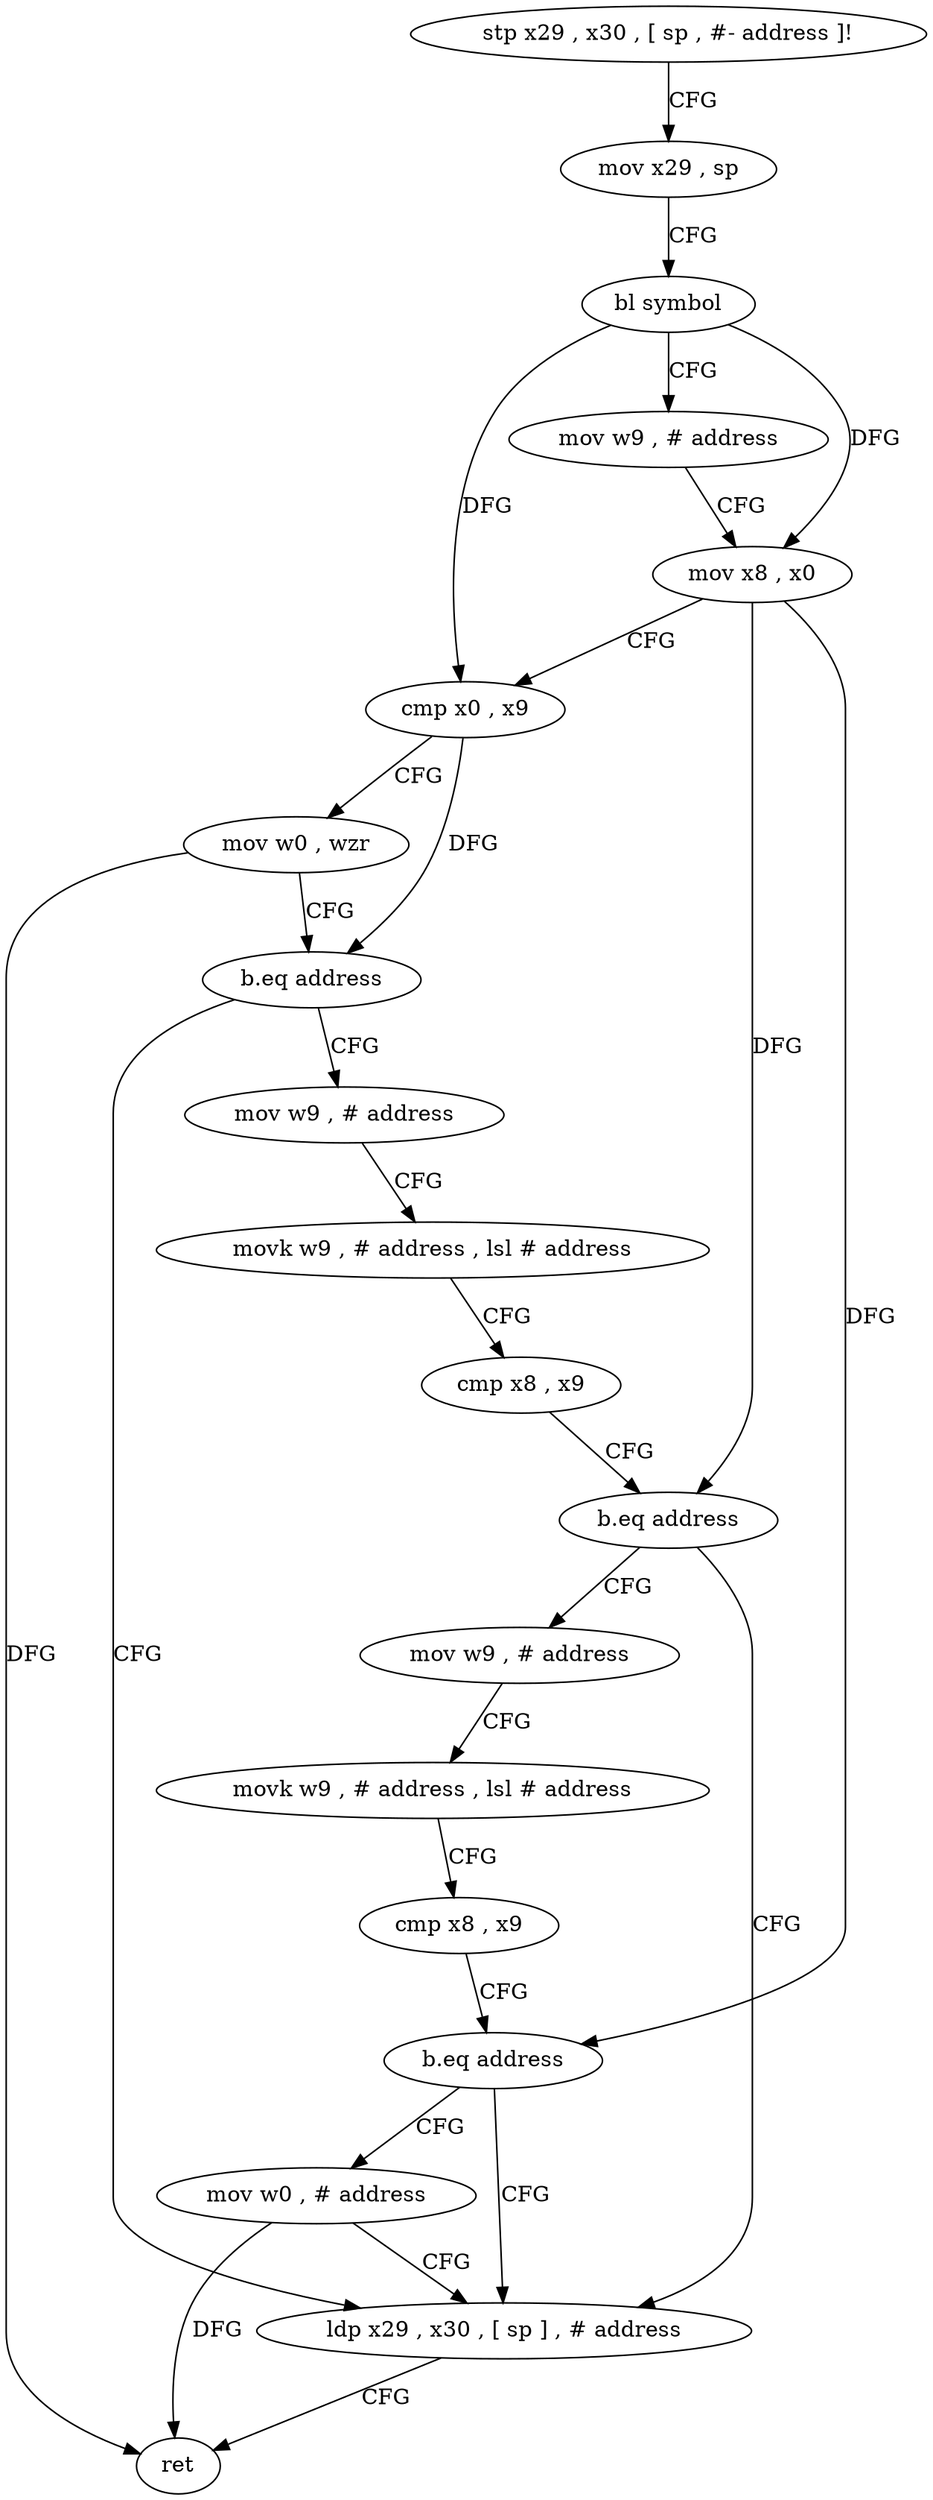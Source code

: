 digraph "func" {
"4215708" [label = "stp x29 , x30 , [ sp , #- address ]!" ]
"4215712" [label = "mov x29 , sp" ]
"4215716" [label = "bl symbol" ]
"4215720" [label = "mov w9 , # address" ]
"4215724" [label = "mov x8 , x0" ]
"4215728" [label = "cmp x0 , x9" ]
"4215732" [label = "mov w0 , wzr" ]
"4215736" [label = "b.eq address" ]
"4215776" [label = "ldp x29 , x30 , [ sp ] , # address" ]
"4215740" [label = "mov w9 , # address" ]
"4215780" [label = "ret" ]
"4215744" [label = "movk w9 , # address , lsl # address" ]
"4215748" [label = "cmp x8 , x9" ]
"4215752" [label = "b.eq address" ]
"4215756" [label = "mov w9 , # address" ]
"4215760" [label = "movk w9 , # address , lsl # address" ]
"4215764" [label = "cmp x8 , x9" ]
"4215768" [label = "b.eq address" ]
"4215772" [label = "mov w0 , # address" ]
"4215708" -> "4215712" [ label = "CFG" ]
"4215712" -> "4215716" [ label = "CFG" ]
"4215716" -> "4215720" [ label = "CFG" ]
"4215716" -> "4215724" [ label = "DFG" ]
"4215716" -> "4215728" [ label = "DFG" ]
"4215720" -> "4215724" [ label = "CFG" ]
"4215724" -> "4215728" [ label = "CFG" ]
"4215724" -> "4215752" [ label = "DFG" ]
"4215724" -> "4215768" [ label = "DFG" ]
"4215728" -> "4215732" [ label = "CFG" ]
"4215728" -> "4215736" [ label = "DFG" ]
"4215732" -> "4215736" [ label = "CFG" ]
"4215732" -> "4215780" [ label = "DFG" ]
"4215736" -> "4215776" [ label = "CFG" ]
"4215736" -> "4215740" [ label = "CFG" ]
"4215776" -> "4215780" [ label = "CFG" ]
"4215740" -> "4215744" [ label = "CFG" ]
"4215744" -> "4215748" [ label = "CFG" ]
"4215748" -> "4215752" [ label = "CFG" ]
"4215752" -> "4215776" [ label = "CFG" ]
"4215752" -> "4215756" [ label = "CFG" ]
"4215756" -> "4215760" [ label = "CFG" ]
"4215760" -> "4215764" [ label = "CFG" ]
"4215764" -> "4215768" [ label = "CFG" ]
"4215768" -> "4215776" [ label = "CFG" ]
"4215768" -> "4215772" [ label = "CFG" ]
"4215772" -> "4215776" [ label = "CFG" ]
"4215772" -> "4215780" [ label = "DFG" ]
}
